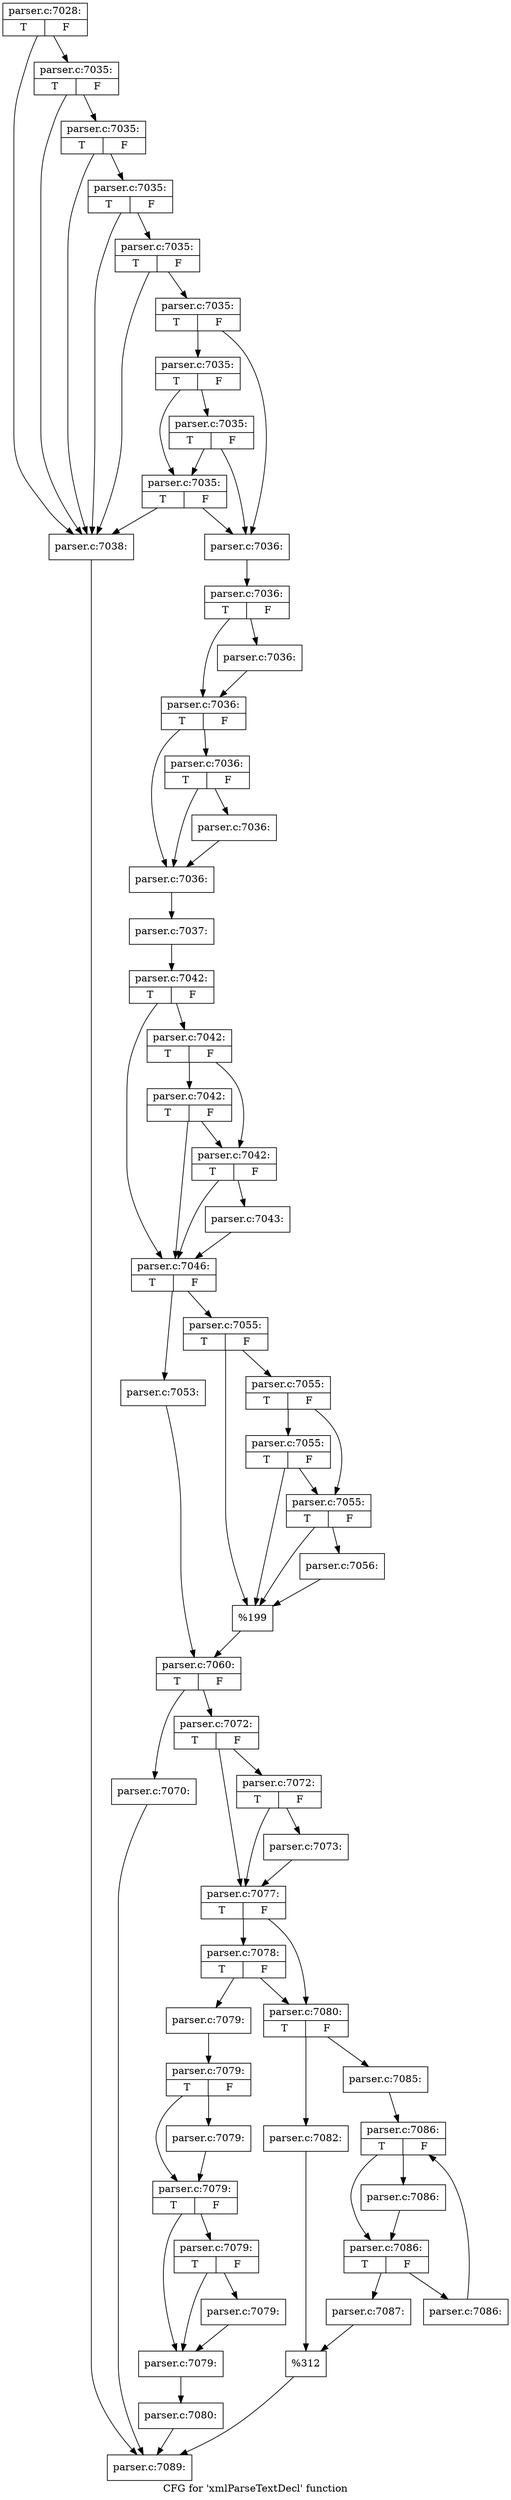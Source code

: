digraph "CFG for 'xmlParseTextDecl' function" {
	label="CFG for 'xmlParseTextDecl' function";

	Node0x580f990 [shape=record,label="{parser.c:7028:|{<s0>T|<s1>F}}"];
	Node0x580f990 -> Node0x5b84880;
	Node0x580f990 -> Node0x5b846f0;
	Node0x5b84880 [shape=record,label="{parser.c:7035:|{<s0>T|<s1>F}}"];
	Node0x5b84880 -> Node0x5b84830;
	Node0x5b84880 -> Node0x5b846f0;
	Node0x5b84830 [shape=record,label="{parser.c:7035:|{<s0>T|<s1>F}}"];
	Node0x5b84830 -> Node0x5b847e0;
	Node0x5b84830 -> Node0x5b846f0;
	Node0x5b847e0 [shape=record,label="{parser.c:7035:|{<s0>T|<s1>F}}"];
	Node0x5b847e0 -> Node0x5b84790;
	Node0x5b847e0 -> Node0x5b846f0;
	Node0x5b84790 [shape=record,label="{parser.c:7035:|{<s0>T|<s1>F}}"];
	Node0x5b84790 -> Node0x5b84740;
	Node0x5b84790 -> Node0x5b846f0;
	Node0x5b84740 [shape=record,label="{parser.c:7035:|{<s0>T|<s1>F}}"];
	Node0x5b84740 -> Node0x5b784b0;
	Node0x5b84740 -> Node0x5b86170;
	Node0x5b86170 [shape=record,label="{parser.c:7035:|{<s0>T|<s1>F}}"];
	Node0x5b86170 -> Node0x5b86680;
	Node0x5b86170 -> Node0x5b86120;
	Node0x5b86680 [shape=record,label="{parser.c:7035:|{<s0>T|<s1>F}}"];
	Node0x5b86680 -> Node0x5b784b0;
	Node0x5b86680 -> Node0x5b86120;
	Node0x5b86120 [shape=record,label="{parser.c:7035:|{<s0>T|<s1>F}}"];
	Node0x5b86120 -> Node0x5b784b0;
	Node0x5b86120 -> Node0x5b846f0;
	Node0x5b784b0 [shape=record,label="{parser.c:7036:}"];
	Node0x5b784b0 -> Node0x5b87610;
	Node0x5b87610 [shape=record,label="{parser.c:7036:|{<s0>T|<s1>F}}"];
	Node0x5b87610 -> Node0x5b88040;
	Node0x5b87610 -> Node0x5b88090;
	Node0x5b88040 [shape=record,label="{parser.c:7036:}"];
	Node0x5b88040 -> Node0x5b88090;
	Node0x5b88090 [shape=record,label="{parser.c:7036:|{<s0>T|<s1>F}}"];
	Node0x5b88090 -> Node0x5b88770;
	Node0x5b88090 -> Node0x5b88720;
	Node0x5b88770 [shape=record,label="{parser.c:7036:|{<s0>T|<s1>F}}"];
	Node0x5b88770 -> Node0x5b886d0;
	Node0x5b88770 -> Node0x5b88720;
	Node0x5b886d0 [shape=record,label="{parser.c:7036:}"];
	Node0x5b886d0 -> Node0x5b88720;
	Node0x5b88720 [shape=record,label="{parser.c:7036:}"];
	Node0x5b88720 -> Node0x5b87570;
	Node0x5b87570 [shape=record,label="{parser.c:7037:}"];
	Node0x5b87570 -> Node0x5b7d690;
	Node0x5b846f0 [shape=record,label="{parser.c:7038:}"];
	Node0x5b846f0 -> Node0x5b91300;
	Node0x5b7d690 [shape=record,label="{parser.c:7042:|{<s0>T|<s1>F}}"];
	Node0x5b7d690 -> Node0x5b895e0;
	Node0x5b7d690 -> Node0x5b896b0;
	Node0x5b896b0 [shape=record,label="{parser.c:7042:|{<s0>T|<s1>F}}"];
	Node0x5b896b0 -> Node0x5b89b90;
	Node0x5b896b0 -> Node0x5b89630;
	Node0x5b89b90 [shape=record,label="{parser.c:7042:|{<s0>T|<s1>F}}"];
	Node0x5b89b90 -> Node0x5b895e0;
	Node0x5b89b90 -> Node0x5b89630;
	Node0x5b89630 [shape=record,label="{parser.c:7042:|{<s0>T|<s1>F}}"];
	Node0x5b89630 -> Node0x5b895e0;
	Node0x5b89630 -> Node0x5b875c0;
	Node0x5b875c0 [shape=record,label="{parser.c:7043:}"];
	Node0x5b875c0 -> Node0x5b895e0;
	Node0x5b895e0 [shape=record,label="{parser.c:7046:|{<s0>T|<s1>F}}"];
	Node0x5b895e0 -> Node0x5b8bc90;
	Node0x5b895e0 -> Node0x5b8c070;
	Node0x5b8bc90 [shape=record,label="{parser.c:7053:}"];
	Node0x5b8bc90 -> Node0x5b8c020;
	Node0x5b8c070 [shape=record,label="{parser.c:7055:|{<s0>T|<s1>F}}"];
	Node0x5b8c070 -> Node0x5b8bd20;
	Node0x5b8c070 -> Node0x5b8c390;
	Node0x5b8c390 [shape=record,label="{parser.c:7055:|{<s0>T|<s1>F}}"];
	Node0x5b8c390 -> Node0x59795d0;
	Node0x5b8c390 -> Node0x5b8bd70;
	Node0x59795d0 [shape=record,label="{parser.c:7055:|{<s0>T|<s1>F}}"];
	Node0x59795d0 -> Node0x5b8bd20;
	Node0x59795d0 -> Node0x5b8bd70;
	Node0x5b8bd70 [shape=record,label="{parser.c:7055:|{<s0>T|<s1>F}}"];
	Node0x5b8bd70 -> Node0x5b8bd20;
	Node0x5b8bd70 -> Node0x5b8b800;
	Node0x5b8b800 [shape=record,label="{parser.c:7056:}"];
	Node0x5b8b800 -> Node0x5b8bd20;
	Node0x5b8bd20 [shape=record,label="{%199}"];
	Node0x5b8bd20 -> Node0x5b8c020;
	Node0x5b8c020 [shape=record,label="{parser.c:7060:|{<s0>T|<s1>F}}"];
	Node0x5b8c020 -> Node0x5b900f0;
	Node0x5b8c020 -> Node0x597a500;
	Node0x5b900f0 [shape=record,label="{parser.c:7070:}"];
	Node0x5b900f0 -> Node0x5b91300;
	Node0x597a500 [shape=record,label="{parser.c:7072:|{<s0>T|<s1>F}}"];
	Node0x597a500 -> Node0x5b90810;
	Node0x597a500 -> Node0x5b907c0;
	Node0x5b90810 [shape=record,label="{parser.c:7072:|{<s0>T|<s1>F}}"];
	Node0x5b90810 -> Node0x5b90420;
	Node0x5b90810 -> Node0x5b907c0;
	Node0x5b90420 [shape=record,label="{parser.c:7073:}"];
	Node0x5b90420 -> Node0x5b907c0;
	Node0x5b907c0 [shape=record,label="{parser.c:7077:|{<s0>T|<s1>F}}"];
	Node0x5b907c0 -> Node0x5b913a0;
	Node0x5b907c0 -> Node0x5b91350;
	Node0x5b913a0 [shape=record,label="{parser.c:7078:|{<s0>T|<s1>F}}"];
	Node0x5b913a0 -> Node0x5b912b0;
	Node0x5b913a0 -> Node0x5b91350;
	Node0x5b912b0 [shape=record,label="{parser.c:7079:}"];
	Node0x5b912b0 -> Node0x5b91f90;
	Node0x5b91f90 [shape=record,label="{parser.c:7079:|{<s0>T|<s1>F}}"];
	Node0x5b91f90 -> Node0x5b92940;
	Node0x5b91f90 -> Node0x5b92990;
	Node0x5b92940 [shape=record,label="{parser.c:7079:}"];
	Node0x5b92940 -> Node0x5b92990;
	Node0x5b92990 [shape=record,label="{parser.c:7079:|{<s0>T|<s1>F}}"];
	Node0x5b92990 -> Node0x5b93030;
	Node0x5b92990 -> Node0x5b92fe0;
	Node0x5b93030 [shape=record,label="{parser.c:7079:|{<s0>T|<s1>F}}"];
	Node0x5b93030 -> Node0x5b92f90;
	Node0x5b93030 -> Node0x5b92fe0;
	Node0x5b92f90 [shape=record,label="{parser.c:7079:}"];
	Node0x5b92f90 -> Node0x5b92fe0;
	Node0x5b92fe0 [shape=record,label="{parser.c:7079:}"];
	Node0x5b92fe0 -> Node0x5b91ef0;
	Node0x5b91ef0 [shape=record,label="{parser.c:7080:}"];
	Node0x5b91ef0 -> Node0x5b91300;
	Node0x5b91350 [shape=record,label="{parser.c:7080:|{<s0>T|<s1>F}}"];
	Node0x5b91350 -> Node0x5b91f40;
	Node0x5b91350 -> Node0x5b93b10;
	Node0x5b91f40 [shape=record,label="{parser.c:7082:}"];
	Node0x5b91f40 -> Node0x5b93ac0;
	Node0x5b93b10 [shape=record,label="{parser.c:7085:}"];
	Node0x5b93b10 -> Node0x5b94650;
	Node0x5b94650 [shape=record,label="{parser.c:7086:|{<s0>T|<s1>F}}"];
	Node0x5b94650 -> Node0x5b948a0;
	Node0x5b94650 -> Node0x5b94850;
	Node0x5b948a0 [shape=record,label="{parser.c:7086:}"];
	Node0x5b948a0 -> Node0x5b94850;
	Node0x5b94850 [shape=record,label="{parser.c:7086:|{<s0>T|<s1>F}}"];
	Node0x5b94850 -> Node0x5b95130;
	Node0x5b94850 -> Node0x5b94800;
	Node0x5b95130 [shape=record,label="{parser.c:7086:}"];
	Node0x5b95130 -> Node0x5b94650;
	Node0x5b94800 [shape=record,label="{parser.c:7087:}"];
	Node0x5b94800 -> Node0x5b93ac0;
	Node0x5b93ac0 [shape=record,label="{%312}"];
	Node0x5b93ac0 -> Node0x5b91300;
	Node0x5b91300 [shape=record,label="{parser.c:7089:}"];
}

